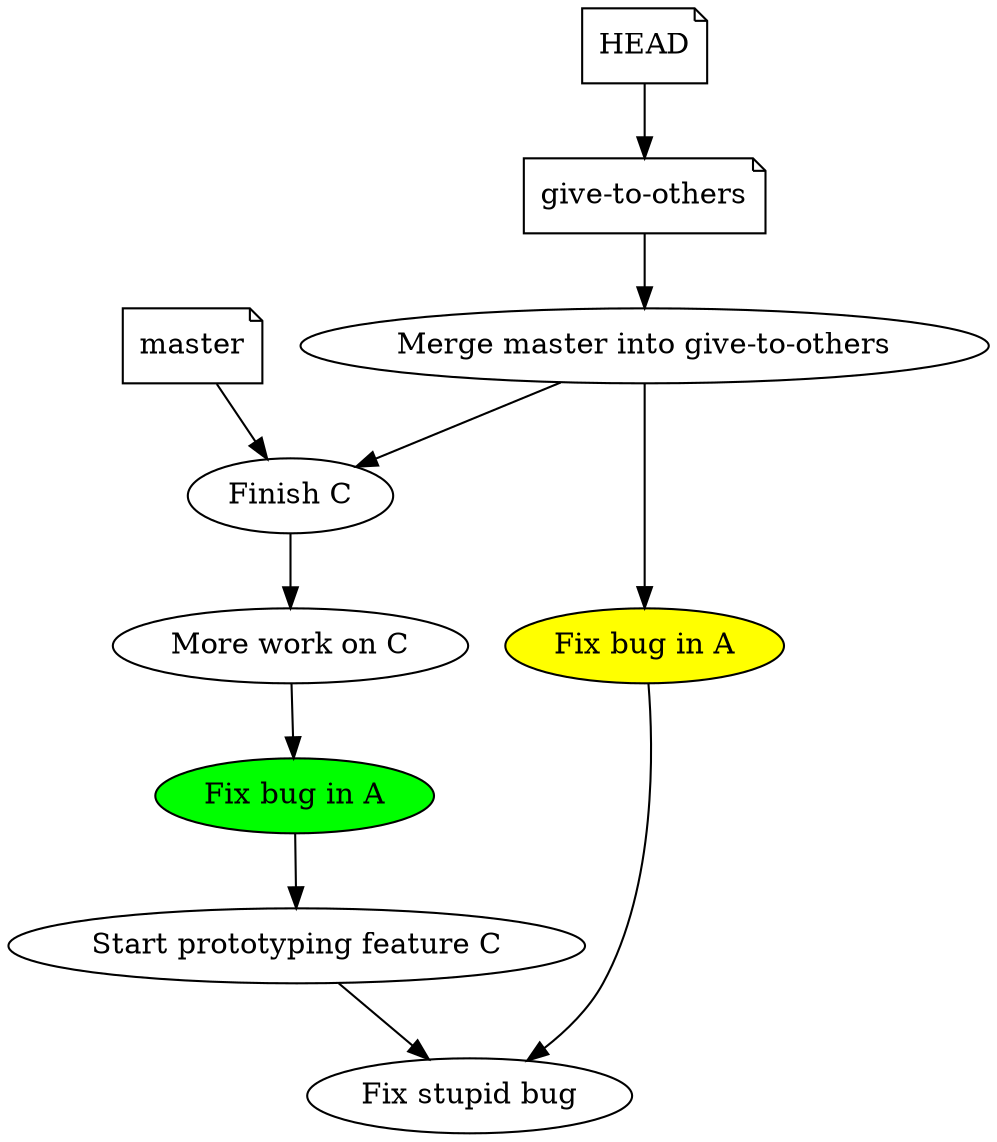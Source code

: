 digraph single_dude {
    "give-to-others" [ shape=note ];
    "master" [ shape=note ];

    "HEAD" [ shape=note ];

    c1 [ label = "Fix bug in A", style=filled, fillcolor=green ];
    c2 [ label = "Fix bug in A", style=filled, fillcolor=yellow ];
    merge [ label = "Merge master into give-to-others" ];

    "Finish C" -> "More work on C" -> c1 -> "Start prototyping feature C" -> "Fix stupid bug";
    c2 -> "Fix stupid bug";

    merge -> "Finish C";
    merge -> c2;

    "HEAD" -> "give-to-others";
    "master" -> "Finish C";
    "give-to-others" -> merge;
}
